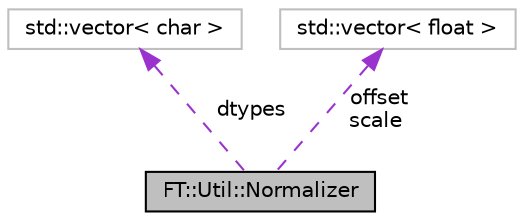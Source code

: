 digraph "FT::Util::Normalizer"
{
 // LATEX_PDF_SIZE
  edge [fontname="Helvetica",fontsize="10",labelfontname="Helvetica",labelfontsize="10"];
  node [fontname="Helvetica",fontsize="10",shape=record];
  Node1 [label="FT::Util::Normalizer",height=0.2,width=0.4,color="black", fillcolor="grey75", style="filled", fontcolor="black",tooltip="normalizes a matrix to unit variance, 0 mean centered."];
  Node2 -> Node1 [dir="back",color="darkorchid3",fontsize="10",style="dashed",label=" dtypes" ,fontname="Helvetica"];
  Node2 [label="std::vector\< char \>",height=0.2,width=0.4,color="grey75", fillcolor="white", style="filled",tooltip=" "];
  Node3 -> Node1 [dir="back",color="darkorchid3",fontsize="10",style="dashed",label=" offset\nscale" ,fontname="Helvetica"];
  Node3 [label="std::vector\< float \>",height=0.2,width=0.4,color="grey75", fillcolor="white", style="filled",tooltip=" "];
}
